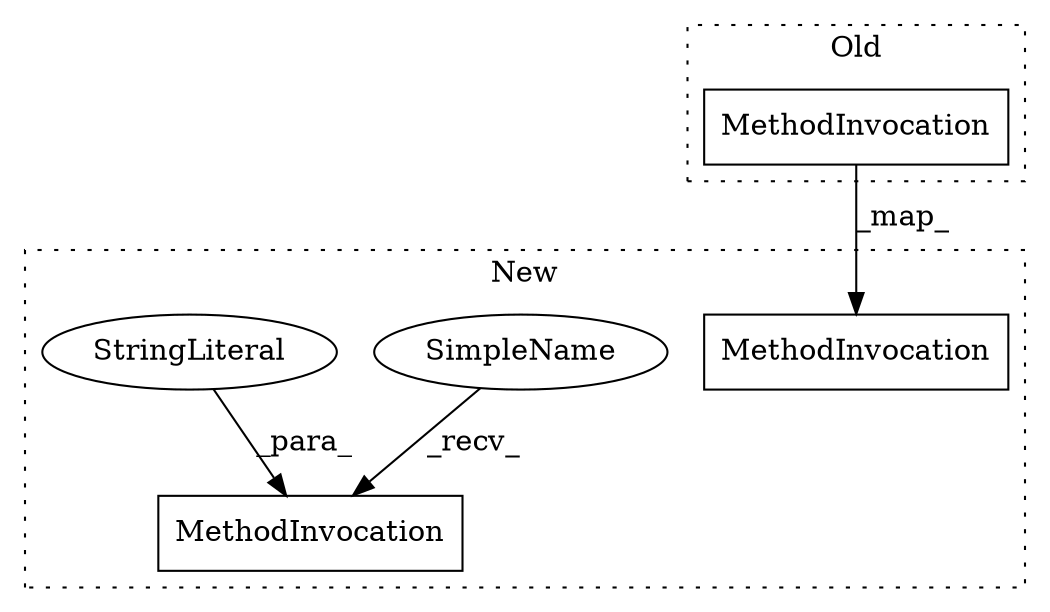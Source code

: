 digraph G {
subgraph cluster0 {
1 [label="MethodInvocation" a="32" s="45980,46006" l="7,1" shape="box"];
label = "Old";
style="dotted";
}
subgraph cluster1 {
2 [label="MethodInvocation" a="32" s="46247,46257" l="7,1" shape="box"];
3 [label="MethodInvocation" a="32" s="46164,46190" l="7,1" shape="box"];
4 [label="SimpleName" a="42" s="46239" l="7" shape="ellipse"];
5 [label="StringLiteral" a="45" s="46254" l="3" shape="ellipse"];
label = "New";
style="dotted";
}
1 -> 3 [label="_map_"];
4 -> 2 [label="_recv_"];
5 -> 2 [label="_para_"];
}